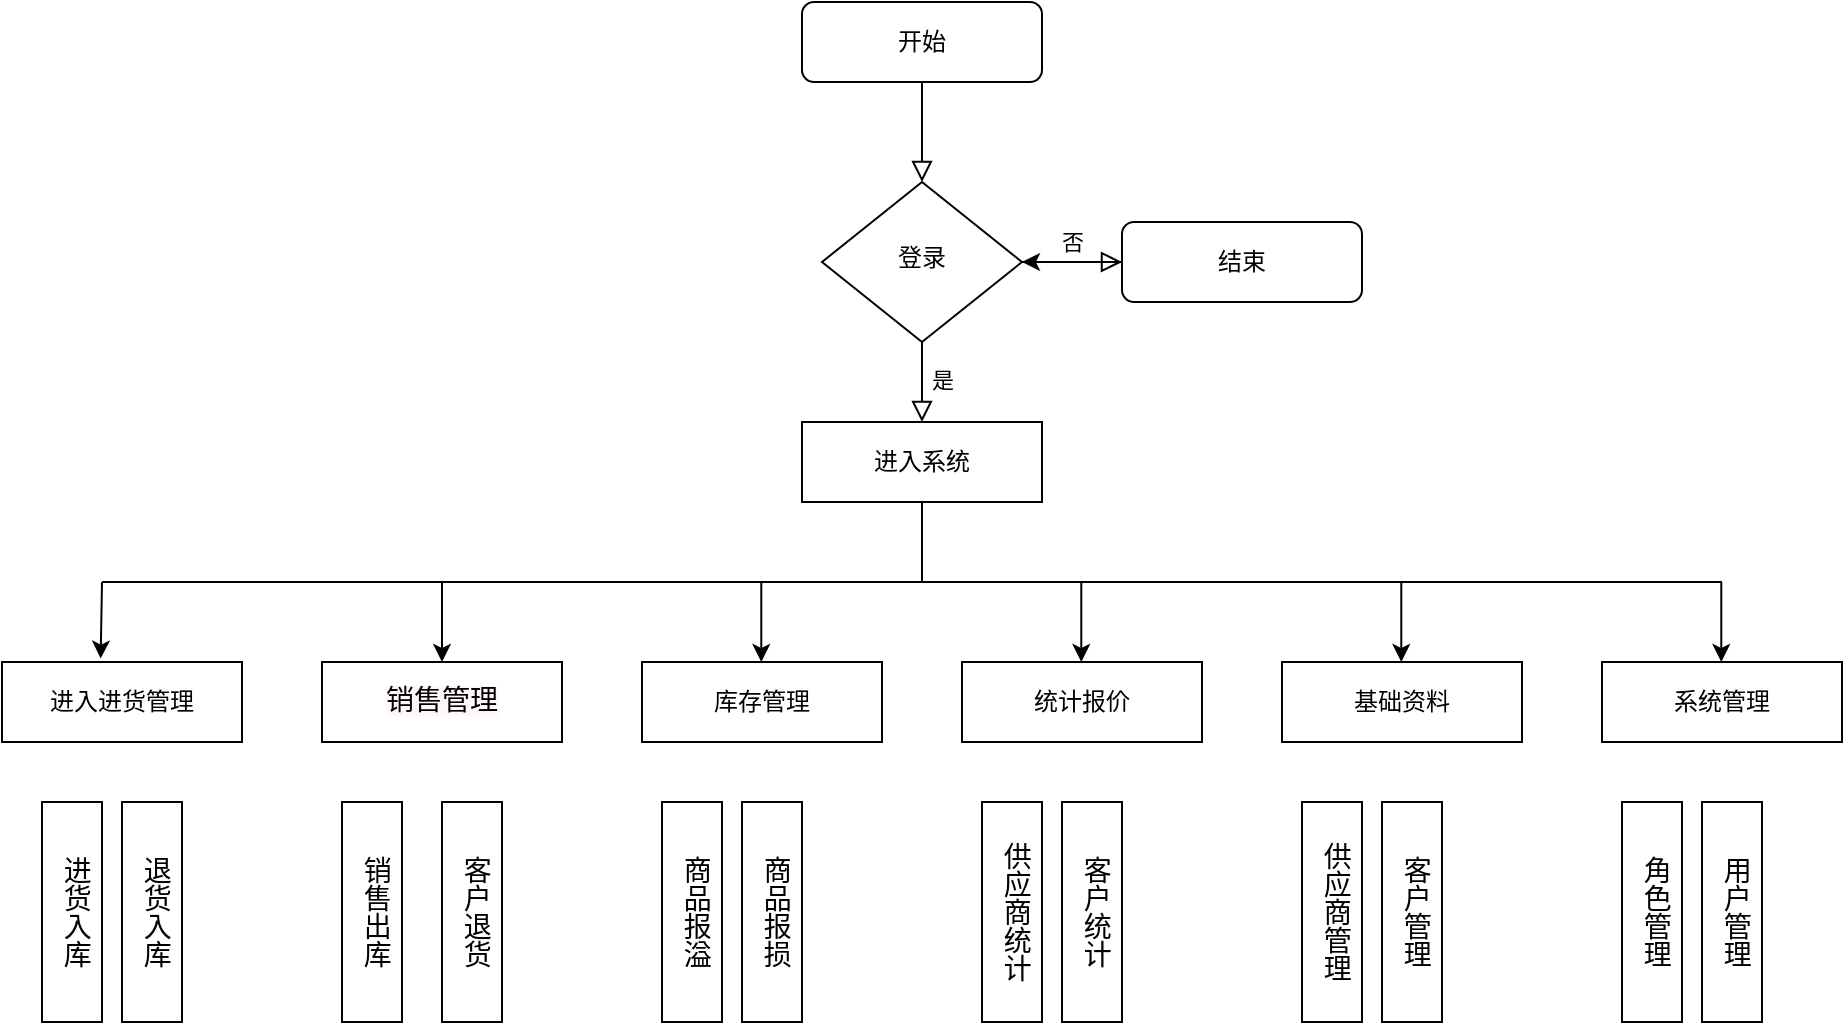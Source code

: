 <mxfile version="24.0.5" type="github">
  <diagram id="C5RBs43oDa-KdzZeNtuy" name="Page-1">
    <mxGraphModel dx="1833" dy="576" grid="1" gridSize="10" guides="1" tooltips="1" connect="1" arrows="1" fold="1" page="1" pageScale="1" pageWidth="827" pageHeight="1169" math="0" shadow="0">
      <root>
        <mxCell id="WIyWlLk6GJQsqaUBKTNV-0" />
        <mxCell id="WIyWlLk6GJQsqaUBKTNV-1" parent="WIyWlLk6GJQsqaUBKTNV-0" />
        <mxCell id="WIyWlLk6GJQsqaUBKTNV-2" value="" style="rounded=0;html=1;jettySize=auto;orthogonalLoop=1;fontSize=11;endArrow=block;endFill=0;endSize=8;strokeWidth=1;shadow=0;labelBackgroundColor=none;edgeStyle=orthogonalEdgeStyle;" parent="WIyWlLk6GJQsqaUBKTNV-1" source="WIyWlLk6GJQsqaUBKTNV-3" target="WIyWlLk6GJQsqaUBKTNV-6" edge="1">
          <mxGeometry relative="1" as="geometry" />
        </mxCell>
        <mxCell id="WIyWlLk6GJQsqaUBKTNV-3" value="开始" style="rounded=1;whiteSpace=wrap;html=1;fontSize=12;glass=0;strokeWidth=1;shadow=0;" parent="WIyWlLk6GJQsqaUBKTNV-1" vertex="1">
          <mxGeometry x="160" y="80" width="120" height="40" as="geometry" />
        </mxCell>
        <mxCell id="WIyWlLk6GJQsqaUBKTNV-4" value="是" style="rounded=0;html=1;jettySize=auto;orthogonalLoop=1;fontSize=11;endArrow=block;endFill=0;endSize=8;strokeWidth=1;shadow=0;labelBackgroundColor=none;edgeStyle=orthogonalEdgeStyle;" parent="WIyWlLk6GJQsqaUBKTNV-1" source="WIyWlLk6GJQsqaUBKTNV-6" edge="1">
          <mxGeometry x="0.012" y="10" relative="1" as="geometry">
            <mxPoint y="-1" as="offset" />
            <mxPoint x="220" y="290" as="targetPoint" />
          </mxGeometry>
        </mxCell>
        <mxCell id="WIyWlLk6GJQsqaUBKTNV-5" value="否" style="edgeStyle=orthogonalEdgeStyle;rounded=0;html=1;jettySize=auto;orthogonalLoop=1;fontSize=11;endArrow=block;endFill=0;endSize=8;strokeWidth=1;shadow=0;labelBackgroundColor=none;" parent="WIyWlLk6GJQsqaUBKTNV-1" source="WIyWlLk6GJQsqaUBKTNV-6" target="WIyWlLk6GJQsqaUBKTNV-7" edge="1">
          <mxGeometry y="10" relative="1" as="geometry">
            <mxPoint as="offset" />
          </mxGeometry>
        </mxCell>
        <mxCell id="WIyWlLk6GJQsqaUBKTNV-6" value="登录" style="rhombus;whiteSpace=wrap;html=1;shadow=0;fontFamily=Helvetica;fontSize=12;align=center;strokeWidth=1;spacing=6;spacingTop=-4;" parent="WIyWlLk6GJQsqaUBKTNV-1" vertex="1">
          <mxGeometry x="170" y="170" width="100" height="80" as="geometry" />
        </mxCell>
        <mxCell id="_mTl8362LMcrXSRPTbrh-0" value="" style="edgeStyle=orthogonalEdgeStyle;rounded=0;orthogonalLoop=1;jettySize=auto;html=1;" edge="1" parent="WIyWlLk6GJQsqaUBKTNV-1" source="WIyWlLk6GJQsqaUBKTNV-7" target="WIyWlLk6GJQsqaUBKTNV-6">
          <mxGeometry relative="1" as="geometry" />
        </mxCell>
        <mxCell id="WIyWlLk6GJQsqaUBKTNV-7" value="结束" style="rounded=1;whiteSpace=wrap;html=1;fontSize=12;glass=0;strokeWidth=1;shadow=0;" parent="WIyWlLk6GJQsqaUBKTNV-1" vertex="1">
          <mxGeometry x="320" y="190" width="120" height="40" as="geometry" />
        </mxCell>
        <mxCell id="_mTl8362LMcrXSRPTbrh-1" value="进入系统" style="rounded=0;whiteSpace=wrap;html=1;" vertex="1" parent="WIyWlLk6GJQsqaUBKTNV-1">
          <mxGeometry x="160" y="290" width="120" height="40" as="geometry" />
        </mxCell>
        <mxCell id="_mTl8362LMcrXSRPTbrh-2" value="" style="endArrow=none;html=1;rounded=0;" edge="1" parent="WIyWlLk6GJQsqaUBKTNV-1">
          <mxGeometry width="50" height="50" relative="1" as="geometry">
            <mxPoint x="-190" y="370" as="sourcePoint" />
            <mxPoint x="620" y="370" as="targetPoint" />
          </mxGeometry>
        </mxCell>
        <mxCell id="_mTl8362LMcrXSRPTbrh-4" value="进入进货管理" style="rounded=0;whiteSpace=wrap;html=1;" vertex="1" parent="WIyWlLk6GJQsqaUBKTNV-1">
          <mxGeometry x="-240" y="410" width="120" height="40" as="geometry" />
        </mxCell>
        <mxCell id="_mTl8362LMcrXSRPTbrh-6" value="&lt;span style=&quot;font-family: &amp;quot;Microsoft YaHei&amp;quot;; font-size: 14px; text-align: left; text-wrap: nowrap; background-color: rgb(255, 247, 247);&quot;&gt;销售管理&lt;/span&gt;" style="rounded=0;whiteSpace=wrap;html=1;" vertex="1" parent="WIyWlLk6GJQsqaUBKTNV-1">
          <mxGeometry x="-80" y="410" width="120" height="40" as="geometry" />
        </mxCell>
        <mxCell id="_mTl8362LMcrXSRPTbrh-7" value="库存管理" style="rounded=0;whiteSpace=wrap;html=1;" vertex="1" parent="WIyWlLk6GJQsqaUBKTNV-1">
          <mxGeometry x="80" y="410" width="120" height="40" as="geometry" />
        </mxCell>
        <mxCell id="_mTl8362LMcrXSRPTbrh-8" value="统计报价" style="rounded=0;whiteSpace=wrap;html=1;" vertex="1" parent="WIyWlLk6GJQsqaUBKTNV-1">
          <mxGeometry x="240" y="410" width="120" height="40" as="geometry" />
        </mxCell>
        <mxCell id="_mTl8362LMcrXSRPTbrh-9" value="基础资料" style="rounded=0;whiteSpace=wrap;html=1;" vertex="1" parent="WIyWlLk6GJQsqaUBKTNV-1">
          <mxGeometry x="400" y="410" width="120" height="40" as="geometry" />
        </mxCell>
        <mxCell id="_mTl8362LMcrXSRPTbrh-10" value="系统管理" style="rounded=0;whiteSpace=wrap;html=1;" vertex="1" parent="WIyWlLk6GJQsqaUBKTNV-1">
          <mxGeometry x="560" y="410" width="120" height="40" as="geometry" />
        </mxCell>
        <mxCell id="_mTl8362LMcrXSRPTbrh-12" value="" style="endArrow=classic;html=1;rounded=0;entryX=0.411;entryY=-0.043;entryDx=0;entryDy=0;entryPerimeter=0;" edge="1" parent="WIyWlLk6GJQsqaUBKTNV-1" target="_mTl8362LMcrXSRPTbrh-4">
          <mxGeometry width="50" height="50" relative="1" as="geometry">
            <mxPoint x="-190" y="370" as="sourcePoint" />
            <mxPoint x="-130" y="390" as="targetPoint" />
          </mxGeometry>
        </mxCell>
        <mxCell id="_mTl8362LMcrXSRPTbrh-13" value="" style="endArrow=classic;html=1;rounded=0;entryX=0.5;entryY=0;entryDx=0;entryDy=0;" edge="1" parent="WIyWlLk6GJQsqaUBKTNV-1" target="_mTl8362LMcrXSRPTbrh-6">
          <mxGeometry width="50" height="50" relative="1" as="geometry">
            <mxPoint x="-20" y="370" as="sourcePoint" />
            <mxPoint x="10" y="350" as="targetPoint" />
          </mxGeometry>
        </mxCell>
        <mxCell id="_mTl8362LMcrXSRPTbrh-14" value="" style="endArrow=classic;html=1;rounded=0;entryX=0.5;entryY=0;entryDx=0;entryDy=0;" edge="1" parent="WIyWlLk6GJQsqaUBKTNV-1">
          <mxGeometry width="50" height="50" relative="1" as="geometry">
            <mxPoint x="139.64" y="370" as="sourcePoint" />
            <mxPoint x="139.64" y="410" as="targetPoint" />
          </mxGeometry>
        </mxCell>
        <mxCell id="_mTl8362LMcrXSRPTbrh-15" value="" style="endArrow=classic;html=1;rounded=0;entryX=0.5;entryY=0;entryDx=0;entryDy=0;" edge="1" parent="WIyWlLk6GJQsqaUBKTNV-1">
          <mxGeometry width="50" height="50" relative="1" as="geometry">
            <mxPoint x="299.64" y="370" as="sourcePoint" />
            <mxPoint x="299.64" y="410" as="targetPoint" />
            <Array as="points">
              <mxPoint x="299.64" y="390" />
            </Array>
          </mxGeometry>
        </mxCell>
        <mxCell id="_mTl8362LMcrXSRPTbrh-16" value="" style="endArrow=classic;html=1;rounded=0;entryX=0.5;entryY=0;entryDx=0;entryDy=0;" edge="1" parent="WIyWlLk6GJQsqaUBKTNV-1">
          <mxGeometry width="50" height="50" relative="1" as="geometry">
            <mxPoint x="459.64" y="370" as="sourcePoint" />
            <mxPoint x="459.64" y="410" as="targetPoint" />
          </mxGeometry>
        </mxCell>
        <mxCell id="_mTl8362LMcrXSRPTbrh-17" value="" style="endArrow=classic;html=1;rounded=0;entryX=0.5;entryY=0;entryDx=0;entryDy=0;" edge="1" parent="WIyWlLk6GJQsqaUBKTNV-1">
          <mxGeometry width="50" height="50" relative="1" as="geometry">
            <mxPoint x="619.64" y="370" as="sourcePoint" />
            <mxPoint x="619.64" y="410" as="targetPoint" />
          </mxGeometry>
        </mxCell>
        <mxCell id="_mTl8362LMcrXSRPTbrh-18" value="" style="endArrow=none;html=1;rounded=0;entryX=0.5;entryY=1;entryDx=0;entryDy=0;" edge="1" parent="WIyWlLk6GJQsqaUBKTNV-1" target="_mTl8362LMcrXSRPTbrh-1">
          <mxGeometry width="50" height="50" relative="1" as="geometry">
            <mxPoint x="220" y="370" as="sourcePoint" />
            <mxPoint x="230" y="350" as="targetPoint" />
          </mxGeometry>
        </mxCell>
        <mxCell id="_mTl8362LMcrXSRPTbrh-20" value="&lt;span style=&quot;font-family: &amp;quot;Microsoft YaHei&amp;quot;; font-size: 14px; text-align: left; text-wrap: nowrap; background-color: rgb(255, 255, 255);&quot;&gt;进货入库&lt;/span&gt;" style="rounded=0;whiteSpace=wrap;html=1;fillColor=default;horizontal=1;textDirection=vertical-lr;" vertex="1" parent="WIyWlLk6GJQsqaUBKTNV-1">
          <mxGeometry x="-220" y="480" width="30" height="110" as="geometry" />
        </mxCell>
        <mxCell id="_mTl8362LMcrXSRPTbrh-21" value="&lt;div style=&quot;text-align: left;&quot;&gt;&lt;font face=&quot;Microsoft YaHei&quot;&gt;&lt;span style=&quot;font-size: 14px; text-wrap: nowrap; background-color: rgb(255, 255, 255);&quot;&gt;退货入库&lt;/span&gt;&lt;/font&gt;&lt;/div&gt;" style="rounded=0;whiteSpace=wrap;html=1;fillColor=default;horizontal=1;textDirection=vertical-lr;" vertex="1" parent="WIyWlLk6GJQsqaUBKTNV-1">
          <mxGeometry x="-180" y="480" width="30" height="110" as="geometry" />
        </mxCell>
        <mxCell id="_mTl8362LMcrXSRPTbrh-23" value="&lt;div style=&quot;text-align: left;&quot;&gt;&lt;font face=&quot;Microsoft YaHei&quot;&gt;&lt;span style=&quot;font-size: 14px; text-wrap: nowrap; background-color: rgb(255, 255, 255);&quot;&gt;销售出库&lt;/span&gt;&lt;/font&gt;&lt;/div&gt;" style="rounded=0;whiteSpace=wrap;html=1;fillColor=default;horizontal=1;textDirection=vertical-lr;" vertex="1" parent="WIyWlLk6GJQsqaUBKTNV-1">
          <mxGeometry x="-70" y="480" width="30" height="110" as="geometry" />
        </mxCell>
        <mxCell id="_mTl8362LMcrXSRPTbrh-24" value="&lt;div style=&quot;text-align: left;&quot;&gt;&lt;font face=&quot;Microsoft YaHei&quot;&gt;&lt;span style=&quot;font-size: 14px; text-wrap: nowrap; background-color: rgb(255, 255, 255);&quot;&gt;客户退货&lt;/span&gt;&lt;/font&gt;&lt;/div&gt;" style="rounded=0;whiteSpace=wrap;html=1;fillColor=default;horizontal=1;textDirection=vertical-lr;" vertex="1" parent="WIyWlLk6GJQsqaUBKTNV-1">
          <mxGeometry x="-20" y="480" width="30" height="110" as="geometry" />
        </mxCell>
        <mxCell id="_mTl8362LMcrXSRPTbrh-25" value="&lt;div style=&quot;text-align: left;&quot;&gt;&lt;font face=&quot;Microsoft YaHei&quot;&gt;&lt;span style=&quot;font-size: 14px; text-wrap: nowrap;&quot;&gt;商品报溢&lt;/span&gt;&lt;/font&gt;&lt;br&gt;&lt;/div&gt;" style="rounded=0;whiteSpace=wrap;html=1;fillColor=default;horizontal=1;textDirection=vertical-lr;" vertex="1" parent="WIyWlLk6GJQsqaUBKTNV-1">
          <mxGeometry x="90" y="480" width="30" height="110" as="geometry" />
        </mxCell>
        <mxCell id="_mTl8362LMcrXSRPTbrh-26" value="&lt;div style=&quot;text-align: left;&quot;&gt;&lt;font face=&quot;Microsoft YaHei&quot;&gt;&lt;span style=&quot;font-size: 14px; text-wrap: nowrap; background-color: rgb(255, 255, 255);&quot;&gt;商品报损&lt;/span&gt;&lt;/font&gt;&lt;/div&gt;" style="rounded=0;whiteSpace=wrap;html=1;fillColor=default;horizontal=1;textDirection=vertical-lr;" vertex="1" parent="WIyWlLk6GJQsqaUBKTNV-1">
          <mxGeometry x="130" y="480" width="30" height="110" as="geometry" />
        </mxCell>
        <mxCell id="_mTl8362LMcrXSRPTbrh-27" value="&lt;div style=&quot;text-align: left;&quot;&gt;&lt;font face=&quot;Microsoft YaHei&quot;&gt;&lt;span style=&quot;font-size: 14px; text-wrap: nowrap;&quot;&gt;供应商统计&lt;/span&gt;&lt;/font&gt;&lt;br&gt;&lt;/div&gt;" style="rounded=0;whiteSpace=wrap;html=1;fillColor=default;horizontal=1;textDirection=vertical-lr;" vertex="1" parent="WIyWlLk6GJQsqaUBKTNV-1">
          <mxGeometry x="250" y="480" width="30" height="110" as="geometry" />
        </mxCell>
        <mxCell id="_mTl8362LMcrXSRPTbrh-28" value="&lt;div style=&quot;text-align: left;&quot;&gt;&lt;font face=&quot;Microsoft YaHei&quot;&gt;&lt;span style=&quot;font-size: 14px; text-wrap: nowrap;&quot;&gt;客户统计&lt;/span&gt;&lt;/font&gt;&lt;br&gt;&lt;/div&gt;" style="rounded=0;whiteSpace=wrap;html=1;fillColor=default;horizontal=1;textDirection=vertical-lr;" vertex="1" parent="WIyWlLk6GJQsqaUBKTNV-1">
          <mxGeometry x="290" y="480" width="30" height="110" as="geometry" />
        </mxCell>
        <mxCell id="_mTl8362LMcrXSRPTbrh-29" value="&lt;div style=&quot;text-align: left;&quot;&gt;&lt;font face=&quot;Microsoft YaHei&quot;&gt;&lt;span style=&quot;font-size: 14px; text-wrap: nowrap;&quot;&gt;供应商管理&lt;/span&gt;&lt;/font&gt;&lt;br&gt;&lt;/div&gt;" style="rounded=0;whiteSpace=wrap;html=1;fillColor=default;horizontal=1;textDirection=vertical-lr;" vertex="1" parent="WIyWlLk6GJQsqaUBKTNV-1">
          <mxGeometry x="410" y="480" width="30" height="110" as="geometry" />
        </mxCell>
        <mxCell id="_mTl8362LMcrXSRPTbrh-30" value="&lt;div style=&quot;text-align: left;&quot;&gt;&lt;font face=&quot;Microsoft YaHei&quot;&gt;&lt;span style=&quot;font-size: 14px; text-wrap: nowrap;&quot;&gt;客户管理&lt;/span&gt;&lt;/font&gt;&lt;br&gt;&lt;/div&gt;" style="rounded=0;whiteSpace=wrap;html=1;fillColor=default;horizontal=1;textDirection=vertical-lr;" vertex="1" parent="WIyWlLk6GJQsqaUBKTNV-1">
          <mxGeometry x="450" y="480" width="30" height="110" as="geometry" />
        </mxCell>
        <mxCell id="_mTl8362LMcrXSRPTbrh-31" value="&lt;div style=&quot;text-align: left;&quot;&gt;&lt;font face=&quot;Microsoft YaHei&quot;&gt;&lt;span style=&quot;font-size: 14px; text-wrap: nowrap;&quot;&gt;角色管理&lt;/span&gt;&lt;/font&gt;&lt;br&gt;&lt;/div&gt;" style="rounded=0;whiteSpace=wrap;html=1;fillColor=default;horizontal=1;textDirection=vertical-lr;" vertex="1" parent="WIyWlLk6GJQsqaUBKTNV-1">
          <mxGeometry x="570" y="480" width="30" height="110" as="geometry" />
        </mxCell>
        <mxCell id="_mTl8362LMcrXSRPTbrh-32" value="&lt;div style=&quot;text-align: left;&quot;&gt;&lt;font face=&quot;Microsoft YaHei&quot;&gt;&lt;span style=&quot;font-size: 14px; text-wrap: nowrap;&quot;&gt;用户管理&lt;/span&gt;&lt;/font&gt;&lt;br&gt;&lt;/div&gt;" style="rounded=0;whiteSpace=wrap;html=1;fillColor=default;horizontal=1;textDirection=vertical-lr;" vertex="1" parent="WIyWlLk6GJQsqaUBKTNV-1">
          <mxGeometry x="610" y="480" width="30" height="110" as="geometry" />
        </mxCell>
      </root>
    </mxGraphModel>
  </diagram>
</mxfile>
